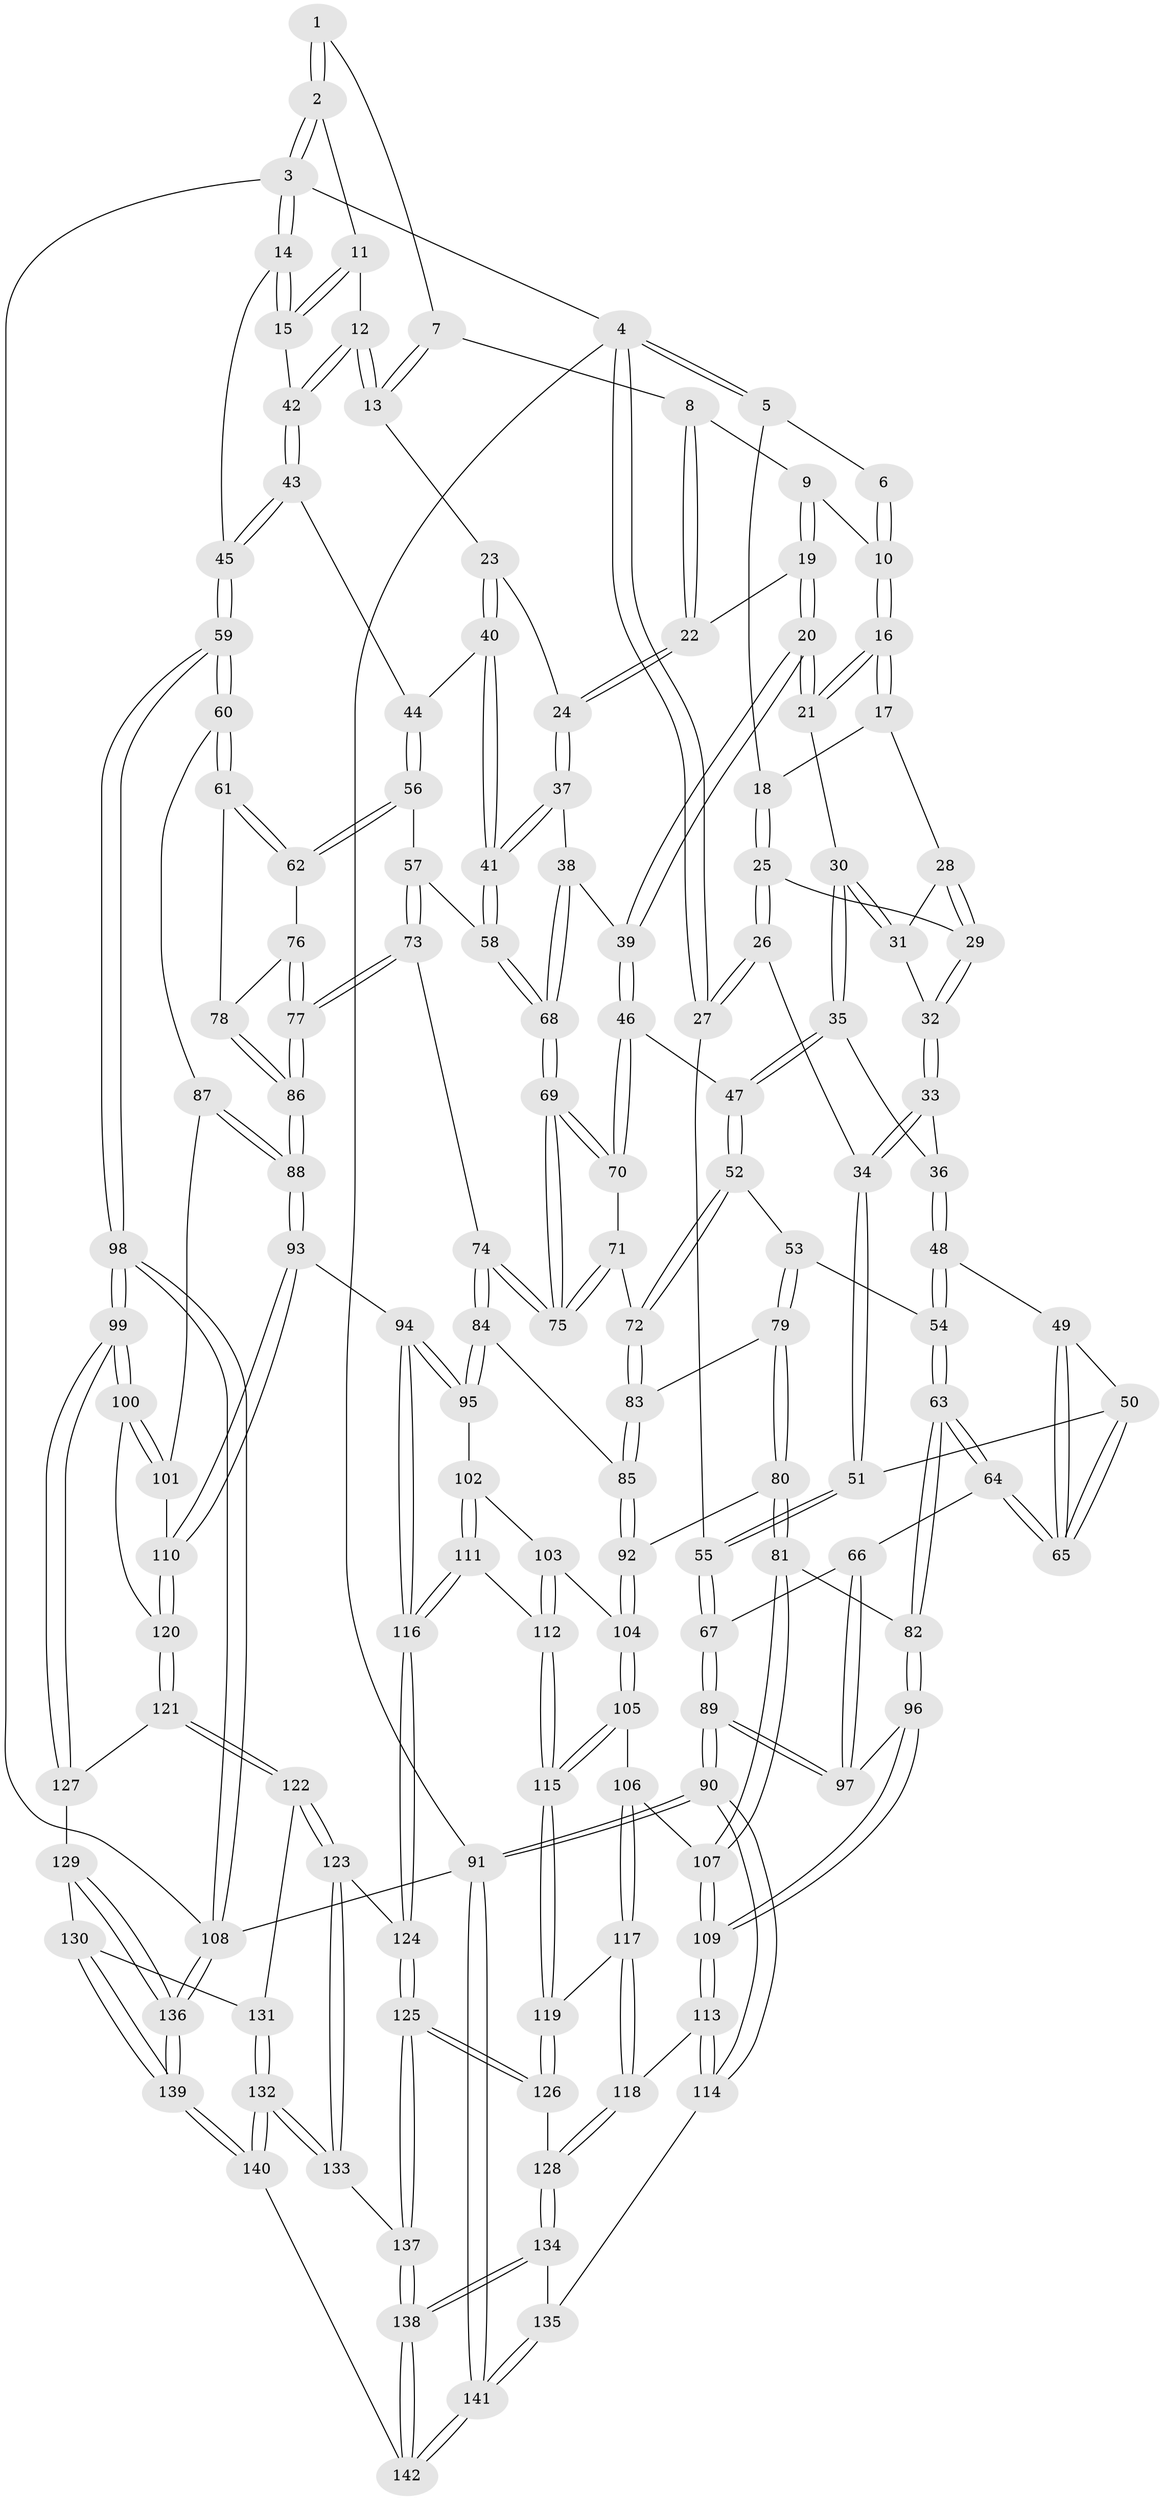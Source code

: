 // coarse degree distribution, {3: 0.40350877192982454, 4: 0.42105263157894735, 5: 0.08771929824561403, 2: 0.08771929824561403}
// Generated by graph-tools (version 1.1) at 2025/54/03/04/25 22:54:14]
// undirected, 142 vertices, 352 edges
graph export_dot {
  node [color=gray90,style=filled];
  1 [pos="+0.7080903612186379+0"];
  2 [pos="+1+0"];
  3 [pos="+1+0"];
  4 [pos="+0+0"];
  5 [pos="+0.08791598369749641+0"];
  6 [pos="+0.35099884369955975+0"];
  7 [pos="+0.7007675179484383+0"];
  8 [pos="+0.6582725661413321+0"];
  9 [pos="+0.49928396159671934+0.05082701865297357"];
  10 [pos="+0.40869347621965785+0.013537299114079951"];
  11 [pos="+0.9861381646514055+0"];
  12 [pos="+0.8631386499171616+0.16633845026786462"];
  13 [pos="+0.846651997881903+0.16641459445875226"];
  14 [pos="+1+0.3244351657350305"];
  15 [pos="+0.967466101666077+0.20984328182822592"];
  16 [pos="+0.39210612828647107+0.14075803694566028"];
  17 [pos="+0.30801651263782326+0.11653234499504912"];
  18 [pos="+0.15741175471094815+0"];
  19 [pos="+0.5649735195919352+0.1603076868329123"];
  20 [pos="+0.5268473505574626+0.24445881182574297"];
  21 [pos="+0.40425447675955234+0.17859647013433952"];
  22 [pos="+0.6488948286588456+0.06341442519251883"];
  23 [pos="+0.8373310671801285+0.17079575674864653"];
  24 [pos="+0.7543102183421424+0.1788580704112206"];
  25 [pos="+0.15755120206980572+0.032144724401753984"];
  26 [pos="+0.10261740103366108+0.15508322478347894"];
  27 [pos="+0+0.14613757866329563"];
  28 [pos="+0.26813007592483395+0.14429384752835292"];
  29 [pos="+0.16709934419178674+0.05382164003034598"];
  30 [pos="+0.30135555141604264+0.2489299471014949"];
  31 [pos="+0.26590568880651955+0.14841718794157477"];
  32 [pos="+0.20728846308573204+0.16954560686945278"];
  33 [pos="+0.20965754885155016+0.24098893273586788"];
  34 [pos="+0.1154061573957448+0.2637711585412723"];
  35 [pos="+0.2968346568945144+0.253118580997871"];
  36 [pos="+0.26697660408642465+0.2637263746719332"];
  37 [pos="+0.6644685253329022+0.2796131763810805"];
  38 [pos="+0.6620934193922824+0.28012440085445744"];
  39 [pos="+0.5277241071765811+0.24643490968448498"];
  40 [pos="+0.8219374246517875+0.22897134664002208"];
  41 [pos="+0.7767981516183771+0.3418075255878083"];
  42 [pos="+0.8822089842540081+0.17853473778090395"];
  43 [pos="+0.8673349877379137+0.3275998997273587"];
  44 [pos="+0.8538481183215132+0.3349066325753759"];
  45 [pos="+1+0.34700347626241757"];
  46 [pos="+0.5118164604583024+0.29333714770096136"];
  47 [pos="+0.36520394819919993+0.3402803144626735"];
  48 [pos="+0.25953416956131753+0.32170069649685873"];
  49 [pos="+0.21788298892298846+0.34065246119362147"];
  50 [pos="+0.11530178272415352+0.30556992837633035"];
  51 [pos="+0.10919956234228911+0.26977692433314193"];
  52 [pos="+0.3486744317203537+0.40044617535524873"];
  53 [pos="+0.29722147397251136+0.4252765763711117"];
  54 [pos="+0.28005830580331154+0.4206813264821135"];
  55 [pos="+0+0.25761929739066447"];
  56 [pos="+0.8108404628240835+0.36762702234248795"];
  57 [pos="+0.7898802855871567+0.35884433446897906"];
  58 [pos="+0.7857588234189453+0.3543452308616987"];
  59 [pos="+1+0.34810062712734025"];
  60 [pos="+0.9511050160145642+0.46647543450898554"];
  61 [pos="+0.9146677881214573+0.4604563860043645"];
  62 [pos="+0.8302832406146867+0.4010332996088144"];
  63 [pos="+0.14886267885418147+0.4814580220256281"];
  64 [pos="+0.12110224187412769+0.46578629408783506"];
  65 [pos="+0.12644906221628296+0.402578680670209"];
  66 [pos="+0.046111964001355726+0.4767040250438367"];
  67 [pos="+0+0.4482308379039783"];
  68 [pos="+0.6619174955135023+0.4100014004122932"];
  69 [pos="+0.6568392570613887+0.4400347259535755"];
  70 [pos="+0.5116563264933+0.29628859130565516"];
  71 [pos="+0.5006224259357059+0.3639087844884509"];
  72 [pos="+0.46705799295312+0.4339363543312351"];
  73 [pos="+0.6837001240212638+0.49309857603372625"];
  74 [pos="+0.6596610514924913+0.48566561925986257"];
  75 [pos="+0.6575709269233626+0.478761041771166"];
  76 [pos="+0.7958163472360078+0.45226052064093714"];
  77 [pos="+0.7231592661129637+0.5220115416935541"];
  78 [pos="+0.8415126836420178+0.5048697481847421"];
  79 [pos="+0.3380181912392054+0.5050260747197718"];
  80 [pos="+0.3380633300771658+0.5061833432126024"];
  81 [pos="+0.2458771068857593+0.5949980439320165"];
  82 [pos="+0.1551271115468496+0.4953548292633648"];
  83 [pos="+0.4674414053677388+0.43889337641513776"];
  84 [pos="+0.5687885376304125+0.5435103292218721"];
  85 [pos="+0.49253799920292807+0.5069210362255638"];
  86 [pos="+0.7608170739735389+0.5719405167573721"];
  87 [pos="+0.9204618534096024+0.5754382269237079"];
  88 [pos="+0.7771036465258354+0.6362491344956701"];
  89 [pos="+0+0.9428284410385577"];
  90 [pos="+0+1"];
  91 [pos="+0+1"];
  92 [pos="+0.4110032186588592+0.5791291249990448"];
  93 [pos="+0.7704138768691674+0.6708476278153059"];
  94 [pos="+0.5865030879680903+0.6621402040600232"];
  95 [pos="+0.573250101392262+0.647005636925006"];
  96 [pos="+0.10406685858711263+0.654716095372446"];
  97 [pos="+0.05394951929657118+0.6658477473468146"];
  98 [pos="+1+0.7592542029419077"];
  99 [pos="+1+0.7492082989694554"];
  100 [pos="+1+0.7069787848872261"];
  101 [pos="+0.9652006136641359+0.6328492798479478"];
  102 [pos="+0.5143991857344304+0.6582790230227988"];
  103 [pos="+0.4114596033152304+0.6507579545625699"];
  104 [pos="+0.3965178013425255+0.6441471550404083"];
  105 [pos="+0.35038081207228594+0.6680879553588048"];
  106 [pos="+0.33235862198489646+0.6741757465874098"];
  107 [pos="+0.2613487436012318+0.6490449223185133"];
  108 [pos="+1+1"];
  109 [pos="+0.19927788633077653+0.6978776781588424"];
  110 [pos="+0.780425449278313+0.6973213020222562"];
  111 [pos="+0.47658025864547005+0.7622918016545983"];
  112 [pos="+0.46990802942727294+0.7618166474593382"];
  113 [pos="+0.16890995905380699+0.8128152162381633"];
  114 [pos="+0.14044347605506416+0.8379147661778461"];
  115 [pos="+0.4371050201964753+0.7823293094488081"];
  116 [pos="+0.5717031607928034+0.8031094513987831"];
  117 [pos="+0.3327873847169926+0.7442332070749926"];
  118 [pos="+0.2929459844315655+0.8235027101537791"];
  119 [pos="+0.41520352411782074+0.8106696664624766"];
  120 [pos="+0.7873259640897903+0.7219877534151494"];
  121 [pos="+0.784910115235076+0.7452002851182288"];
  122 [pos="+0.7513204835663723+0.7954329985134361"];
  123 [pos="+0.6390242536775378+0.834662138267181"];
  124 [pos="+0.5769043308278962+0.8155064025808646"];
  125 [pos="+0.5009122464105668+0.9020960600675336"];
  126 [pos="+0.4132558920684996+0.8420350029734176"];
  127 [pos="+0.9090408937371395+0.8368603387708637"];
  128 [pos="+0.33357272787526165+0.8790562039674898"];
  129 [pos="+0.903243540225152+0.8695766670133792"];
  130 [pos="+0.8019424823740213+0.915949764489154"];
  131 [pos="+0.7594973083167078+0.8254612981727311"];
  132 [pos="+0.6803678197244655+1"];
  133 [pos="+0.652577311250008+0.9251285374149147"];
  134 [pos="+0.3331490318519405+0.8818403382302352"];
  135 [pos="+0.25070427468662937+0.9388855771716677"];
  136 [pos="+1+1"];
  137 [pos="+0.49763637473249595+0.9413590780432073"];
  138 [pos="+0.45885167089636664+1"];
  139 [pos="+0.8026728608254547+1"];
  140 [pos="+0.7148604218104531+1"];
  141 [pos="+0.23625586051927935+1"];
  142 [pos="+0.4598336341500039+1"];
  1 -- 2;
  1 -- 2;
  1 -- 7;
  2 -- 3;
  2 -- 3;
  2 -- 11;
  3 -- 4;
  3 -- 14;
  3 -- 14;
  3 -- 108;
  4 -- 5;
  4 -- 5;
  4 -- 27;
  4 -- 27;
  4 -- 91;
  5 -- 6;
  5 -- 18;
  6 -- 10;
  6 -- 10;
  7 -- 8;
  7 -- 13;
  7 -- 13;
  8 -- 9;
  8 -- 22;
  8 -- 22;
  9 -- 10;
  9 -- 19;
  9 -- 19;
  10 -- 16;
  10 -- 16;
  11 -- 12;
  11 -- 15;
  11 -- 15;
  12 -- 13;
  12 -- 13;
  12 -- 42;
  12 -- 42;
  13 -- 23;
  14 -- 15;
  14 -- 15;
  14 -- 45;
  15 -- 42;
  16 -- 17;
  16 -- 17;
  16 -- 21;
  16 -- 21;
  17 -- 18;
  17 -- 28;
  18 -- 25;
  18 -- 25;
  19 -- 20;
  19 -- 20;
  19 -- 22;
  20 -- 21;
  20 -- 21;
  20 -- 39;
  20 -- 39;
  21 -- 30;
  22 -- 24;
  22 -- 24;
  23 -- 24;
  23 -- 40;
  23 -- 40;
  24 -- 37;
  24 -- 37;
  25 -- 26;
  25 -- 26;
  25 -- 29;
  26 -- 27;
  26 -- 27;
  26 -- 34;
  27 -- 55;
  28 -- 29;
  28 -- 29;
  28 -- 31;
  29 -- 32;
  29 -- 32;
  30 -- 31;
  30 -- 31;
  30 -- 35;
  30 -- 35;
  31 -- 32;
  32 -- 33;
  32 -- 33;
  33 -- 34;
  33 -- 34;
  33 -- 36;
  34 -- 51;
  34 -- 51;
  35 -- 36;
  35 -- 47;
  35 -- 47;
  36 -- 48;
  36 -- 48;
  37 -- 38;
  37 -- 41;
  37 -- 41;
  38 -- 39;
  38 -- 68;
  38 -- 68;
  39 -- 46;
  39 -- 46;
  40 -- 41;
  40 -- 41;
  40 -- 44;
  41 -- 58;
  41 -- 58;
  42 -- 43;
  42 -- 43;
  43 -- 44;
  43 -- 45;
  43 -- 45;
  44 -- 56;
  44 -- 56;
  45 -- 59;
  45 -- 59;
  46 -- 47;
  46 -- 70;
  46 -- 70;
  47 -- 52;
  47 -- 52;
  48 -- 49;
  48 -- 54;
  48 -- 54;
  49 -- 50;
  49 -- 65;
  49 -- 65;
  50 -- 51;
  50 -- 65;
  50 -- 65;
  51 -- 55;
  51 -- 55;
  52 -- 53;
  52 -- 72;
  52 -- 72;
  53 -- 54;
  53 -- 79;
  53 -- 79;
  54 -- 63;
  54 -- 63;
  55 -- 67;
  55 -- 67;
  56 -- 57;
  56 -- 62;
  56 -- 62;
  57 -- 58;
  57 -- 73;
  57 -- 73;
  58 -- 68;
  58 -- 68;
  59 -- 60;
  59 -- 60;
  59 -- 98;
  59 -- 98;
  60 -- 61;
  60 -- 61;
  60 -- 87;
  61 -- 62;
  61 -- 62;
  61 -- 78;
  62 -- 76;
  63 -- 64;
  63 -- 64;
  63 -- 82;
  63 -- 82;
  64 -- 65;
  64 -- 65;
  64 -- 66;
  66 -- 67;
  66 -- 97;
  66 -- 97;
  67 -- 89;
  67 -- 89;
  68 -- 69;
  68 -- 69;
  69 -- 70;
  69 -- 70;
  69 -- 75;
  69 -- 75;
  70 -- 71;
  71 -- 72;
  71 -- 75;
  71 -- 75;
  72 -- 83;
  72 -- 83;
  73 -- 74;
  73 -- 77;
  73 -- 77;
  74 -- 75;
  74 -- 75;
  74 -- 84;
  74 -- 84;
  76 -- 77;
  76 -- 77;
  76 -- 78;
  77 -- 86;
  77 -- 86;
  78 -- 86;
  78 -- 86;
  79 -- 80;
  79 -- 80;
  79 -- 83;
  80 -- 81;
  80 -- 81;
  80 -- 92;
  81 -- 82;
  81 -- 107;
  81 -- 107;
  82 -- 96;
  82 -- 96;
  83 -- 85;
  83 -- 85;
  84 -- 85;
  84 -- 95;
  84 -- 95;
  85 -- 92;
  85 -- 92;
  86 -- 88;
  86 -- 88;
  87 -- 88;
  87 -- 88;
  87 -- 101;
  88 -- 93;
  88 -- 93;
  89 -- 90;
  89 -- 90;
  89 -- 97;
  89 -- 97;
  90 -- 91;
  90 -- 91;
  90 -- 114;
  90 -- 114;
  91 -- 141;
  91 -- 141;
  91 -- 108;
  92 -- 104;
  92 -- 104;
  93 -- 94;
  93 -- 110;
  93 -- 110;
  94 -- 95;
  94 -- 95;
  94 -- 116;
  94 -- 116;
  95 -- 102;
  96 -- 97;
  96 -- 109;
  96 -- 109;
  98 -- 99;
  98 -- 99;
  98 -- 108;
  98 -- 108;
  99 -- 100;
  99 -- 100;
  99 -- 127;
  99 -- 127;
  100 -- 101;
  100 -- 101;
  100 -- 120;
  101 -- 110;
  102 -- 103;
  102 -- 111;
  102 -- 111;
  103 -- 104;
  103 -- 112;
  103 -- 112;
  104 -- 105;
  104 -- 105;
  105 -- 106;
  105 -- 115;
  105 -- 115;
  106 -- 107;
  106 -- 117;
  106 -- 117;
  107 -- 109;
  107 -- 109;
  108 -- 136;
  108 -- 136;
  109 -- 113;
  109 -- 113;
  110 -- 120;
  110 -- 120;
  111 -- 112;
  111 -- 116;
  111 -- 116;
  112 -- 115;
  112 -- 115;
  113 -- 114;
  113 -- 114;
  113 -- 118;
  114 -- 135;
  115 -- 119;
  115 -- 119;
  116 -- 124;
  116 -- 124;
  117 -- 118;
  117 -- 118;
  117 -- 119;
  118 -- 128;
  118 -- 128;
  119 -- 126;
  119 -- 126;
  120 -- 121;
  120 -- 121;
  121 -- 122;
  121 -- 122;
  121 -- 127;
  122 -- 123;
  122 -- 123;
  122 -- 131;
  123 -- 124;
  123 -- 133;
  123 -- 133;
  124 -- 125;
  124 -- 125;
  125 -- 126;
  125 -- 126;
  125 -- 137;
  125 -- 137;
  126 -- 128;
  127 -- 129;
  128 -- 134;
  128 -- 134;
  129 -- 130;
  129 -- 136;
  129 -- 136;
  130 -- 131;
  130 -- 139;
  130 -- 139;
  131 -- 132;
  131 -- 132;
  132 -- 133;
  132 -- 133;
  132 -- 140;
  132 -- 140;
  133 -- 137;
  134 -- 135;
  134 -- 138;
  134 -- 138;
  135 -- 141;
  135 -- 141;
  136 -- 139;
  136 -- 139;
  137 -- 138;
  137 -- 138;
  138 -- 142;
  138 -- 142;
  139 -- 140;
  139 -- 140;
  140 -- 142;
  141 -- 142;
  141 -- 142;
}
